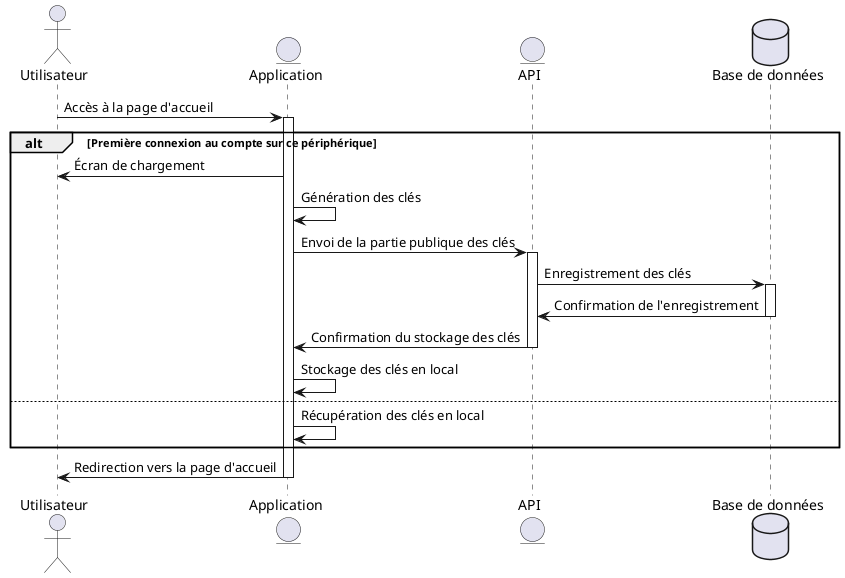 @startuml key-generation
actor "Utilisateur" as User
entity "Application" as Client
entity "API" as API
database "Base de données" as DB

User -> Client : Accès à la page d'accueil
activate Client
alt Première connexion au compte sur ce périphérique
Client -> User : Écran de chargement
Client -> Client : Génération des clés
Client -> API : Envoi de la partie publique des clés
activate API
API -> DB : Enregistrement des clés
activate DB
DB -> API : Confirmation de l'enregistrement
deactivate DB
API -> Client : Confirmation du stockage des clés
deactivate API
Client -> Client : Stockage des clés en local
else
Client -> Client : Récupération des clés en local
end
Client -> User : Redirection vers la page d'accueil
deactivate Client
@enduml
